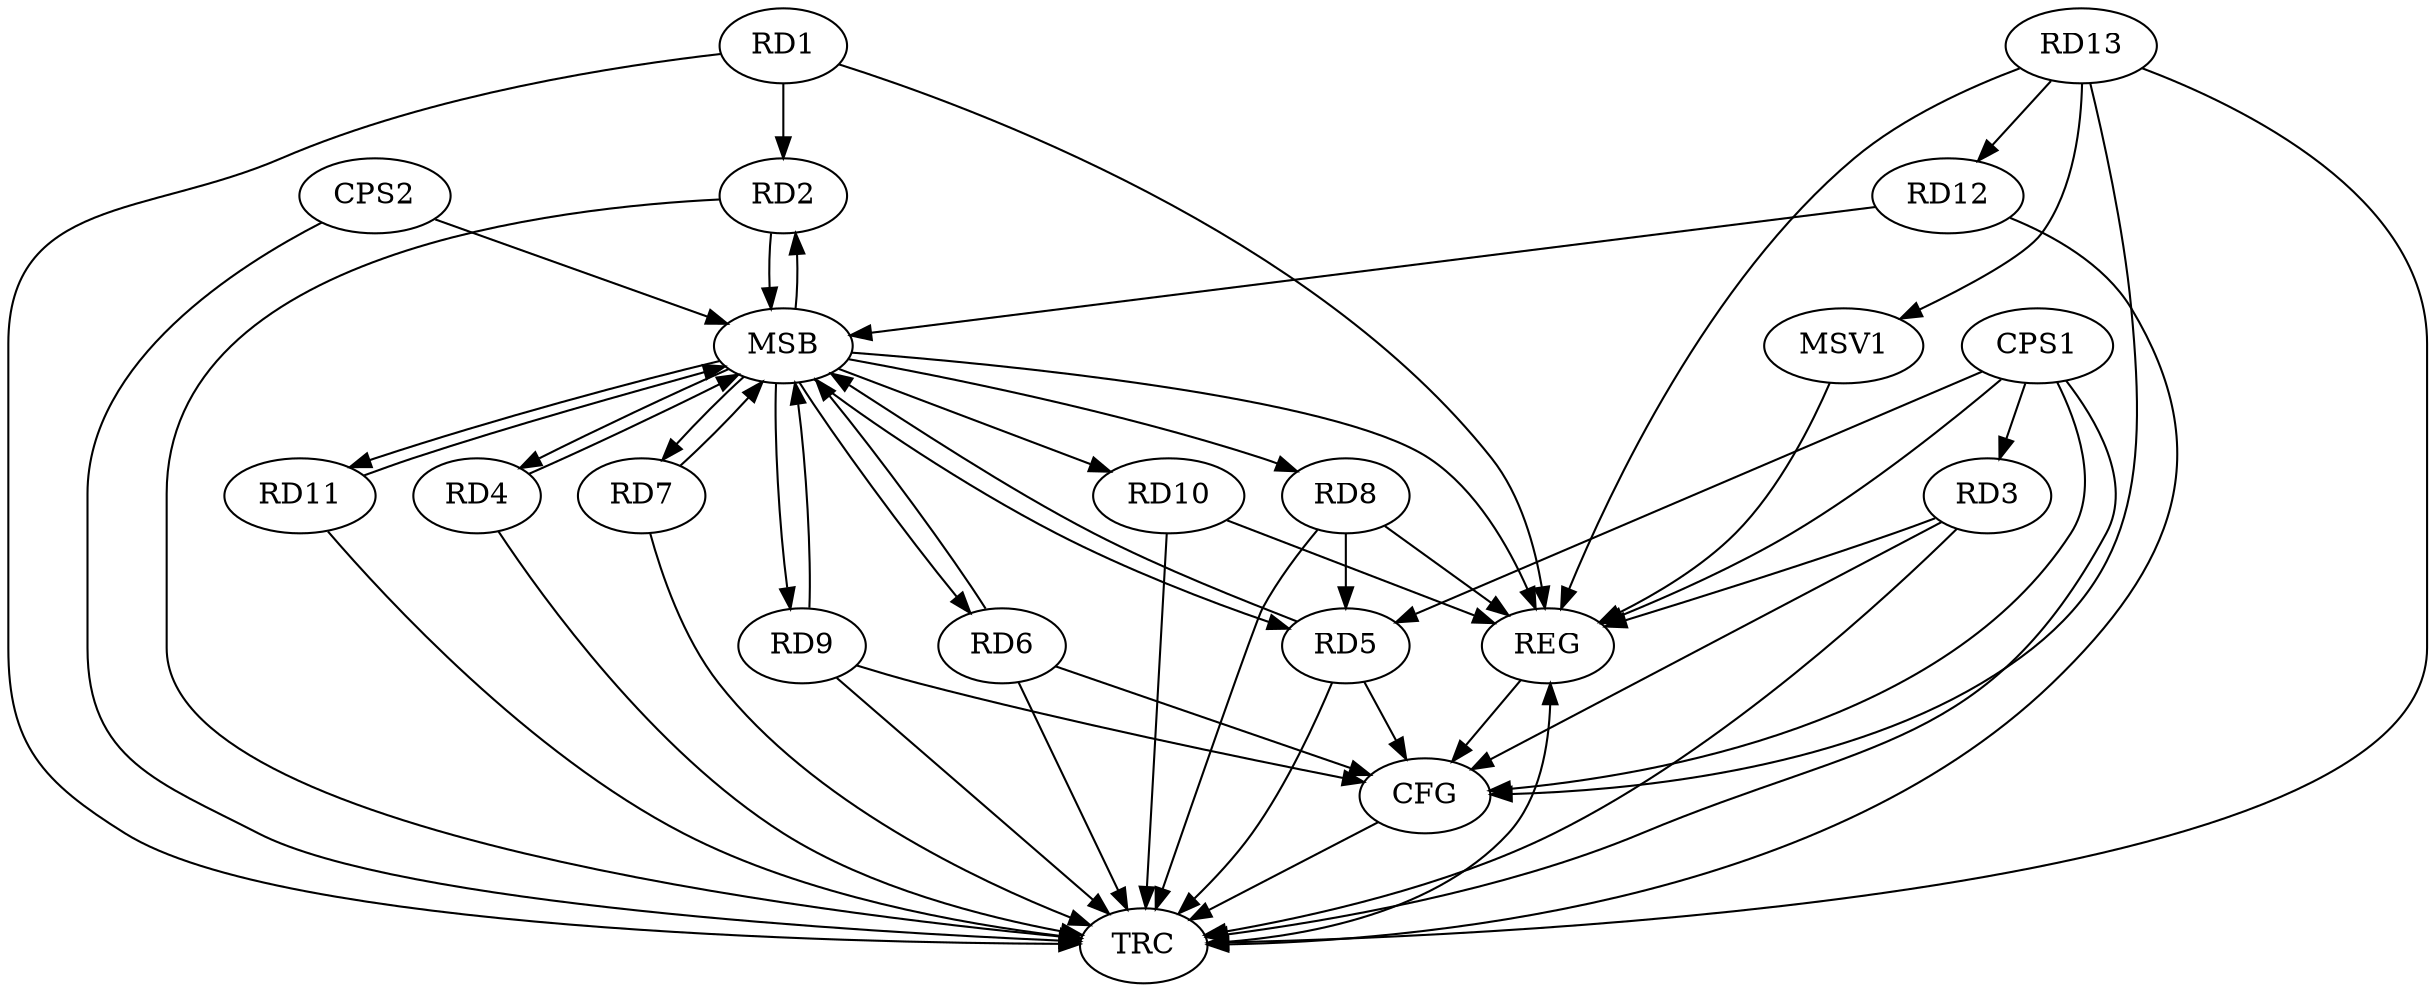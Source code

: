 strict digraph G {
  RD1 [ label="RD1" ];
  RD2 [ label="RD2" ];
  RD3 [ label="RD3" ];
  RD4 [ label="RD4" ];
  RD5 [ label="RD5" ];
  RD6 [ label="RD6" ];
  RD7 [ label="RD7" ];
  RD8 [ label="RD8" ];
  RD9 [ label="RD9" ];
  RD10 [ label="RD10" ];
  RD11 [ label="RD11" ];
  RD12 [ label="RD12" ];
  RD13 [ label="RD13" ];
  CPS1 [ label="CPS1" ];
  CPS2 [ label="CPS2" ];
  REG [ label="REG" ];
  MSB [ label="MSB" ];
  CFG [ label="CFG" ];
  TRC [ label="TRC" ];
  MSV1 [ label="MSV1" ];
  RD1 -> RD2;
  RD8 -> RD5;
  RD13 -> RD12;
  CPS1 -> RD3;
  CPS1 -> RD5;
  RD1 -> REG;
  RD3 -> REG;
  RD8 -> REG;
  RD10 -> REG;
  RD13 -> REG;
  CPS1 -> REG;
  RD2 -> MSB;
  MSB -> RD5;
  MSB -> REG;
  RD4 -> MSB;
  MSB -> RD6;
  RD5 -> MSB;
  RD6 -> MSB;
  MSB -> RD7;
  RD7 -> MSB;
  MSB -> RD4;
  MSB -> RD8;
  MSB -> RD9;
  RD9 -> MSB;
  MSB -> RD10;
  RD11 -> MSB;
  RD12 -> MSB;
  MSB -> RD2;
  CPS2 -> MSB;
  MSB -> RD11;
  RD6 -> CFG;
  RD5 -> CFG;
  RD3 -> CFG;
  CPS1 -> CFG;
  RD13 -> CFG;
  RD9 -> CFG;
  REG -> CFG;
  RD1 -> TRC;
  RD2 -> TRC;
  RD3 -> TRC;
  RD4 -> TRC;
  RD5 -> TRC;
  RD6 -> TRC;
  RD7 -> TRC;
  RD8 -> TRC;
  RD9 -> TRC;
  RD10 -> TRC;
  RD11 -> TRC;
  RD12 -> TRC;
  RD13 -> TRC;
  CPS1 -> TRC;
  CPS2 -> TRC;
  CFG -> TRC;
  TRC -> REG;
  RD13 -> MSV1;
  MSV1 -> REG;
}
